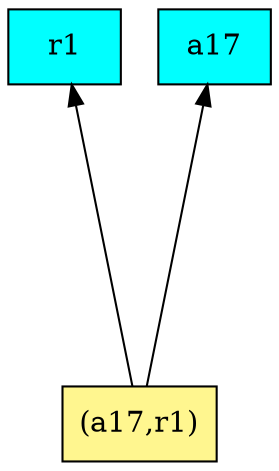 digraph G {
rankdir=BT;ranksep="2.0";
"r1" [shape=record,fillcolor=cyan,style=filled,label="{r1}"];
"a17" [shape=record,fillcolor=cyan,style=filled,label="{a17}"];
"(a17,r1)" [shape=record,fillcolor=khaki1,style=filled,label="{(a17,r1)}"];
"(a17,r1)" -> "r1"
"(a17,r1)" -> "a17"
}